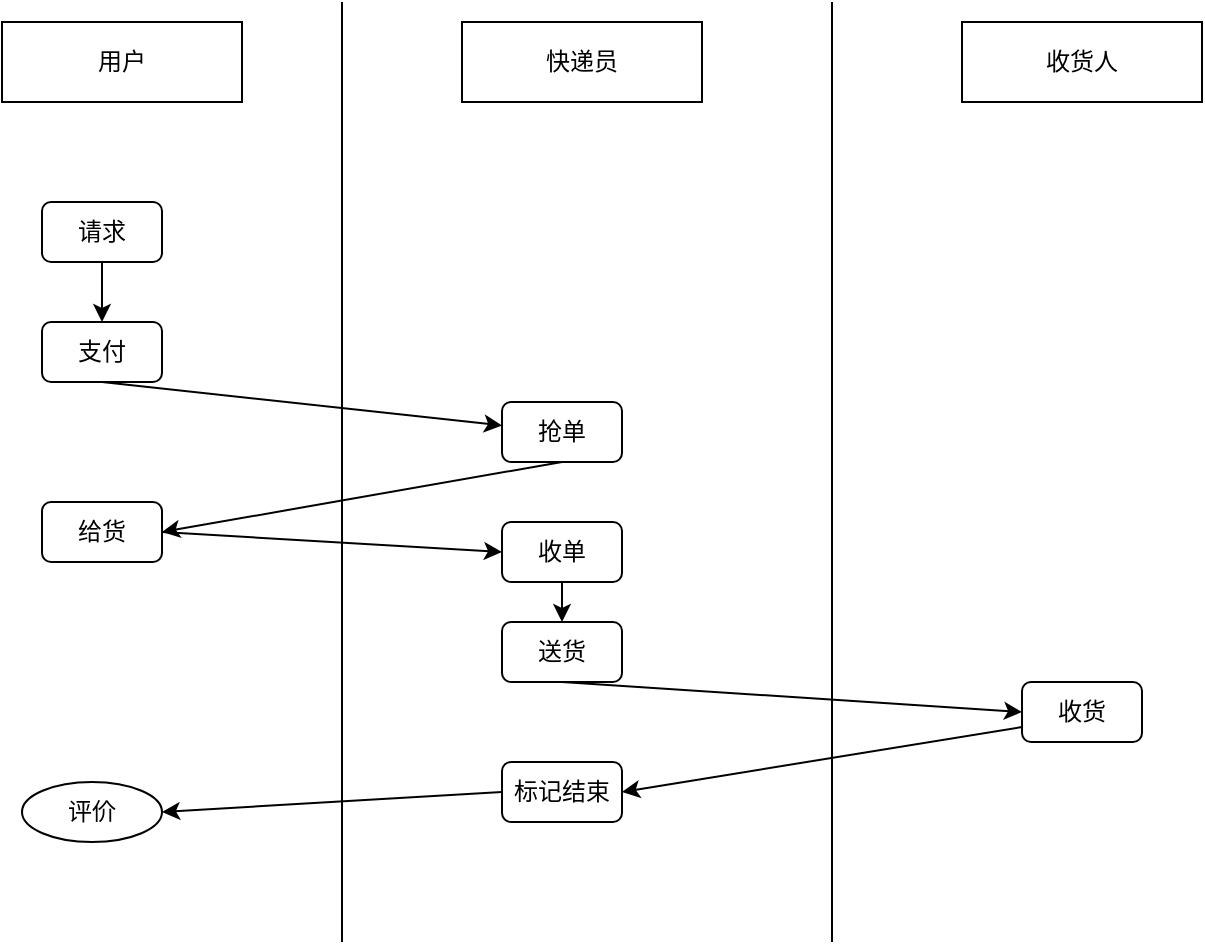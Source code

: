 <mxfile version="13.0.3" type="device"><diagram id="EGnuOIXw0KcWJVBLYDn9" name="Page-1"><mxGraphModel dx="911" dy="680" grid="1" gridSize="10" guides="1" tooltips="1" connect="1" arrows="1" fold="1" page="1" pageScale="1" pageWidth="1169" pageHeight="827" math="0" shadow="0"><root><mxCell id="0"/><mxCell id="1" parent="0"/><mxCell id="Yk7nSfBblC5qeRLSddik-2" value="用户" style="rounded=0;whiteSpace=wrap;html=1;" vertex="1" parent="1"><mxGeometry x="170" y="130" width="120" height="40" as="geometry"/></mxCell><mxCell id="Yk7nSfBblC5qeRLSddik-3" value="" style="endArrow=none;html=1;" edge="1" parent="1"><mxGeometry width="50" height="50" relative="1" as="geometry"><mxPoint x="340" y="590" as="sourcePoint"/><mxPoint x="340" y="120" as="targetPoint"/></mxGeometry></mxCell><mxCell id="Yk7nSfBblC5qeRLSddik-4" value="快递员" style="rounded=0;whiteSpace=wrap;html=1;" vertex="1" parent="1"><mxGeometry x="400" y="130" width="120" height="40" as="geometry"/></mxCell><mxCell id="Yk7nSfBblC5qeRLSddik-5" value="" style="endArrow=none;html=1;" edge="1" parent="1"><mxGeometry width="50" height="50" relative="1" as="geometry"><mxPoint x="585" y="590" as="sourcePoint"/><mxPoint x="585" y="120" as="targetPoint"/></mxGeometry></mxCell><mxCell id="Yk7nSfBblC5qeRLSddik-6" value="收货人" style="rounded=0;whiteSpace=wrap;html=1;" vertex="1" parent="1"><mxGeometry x="650" y="130" width="120" height="40" as="geometry"/></mxCell><mxCell id="Yk7nSfBblC5qeRLSddik-7" value="请求" style="rounded=1;whiteSpace=wrap;html=1;" vertex="1" parent="1"><mxGeometry x="190" y="220" width="60" height="30" as="geometry"/></mxCell><mxCell id="Yk7nSfBblC5qeRLSddik-8" value="支付" style="rounded=1;whiteSpace=wrap;html=1;" vertex="1" parent="1"><mxGeometry x="190" y="280" width="60" height="30" as="geometry"/></mxCell><mxCell id="Yk7nSfBblC5qeRLSddik-9" value="抢单" style="rounded=1;whiteSpace=wrap;html=1;" vertex="1" parent="1"><mxGeometry x="420" y="320" width="60" height="30" as="geometry"/></mxCell><mxCell id="Yk7nSfBblC5qeRLSddik-10" value="收单" style="rounded=1;whiteSpace=wrap;html=1;" vertex="1" parent="1"><mxGeometry x="420" y="380" width="60" height="30" as="geometry"/></mxCell><mxCell id="Yk7nSfBblC5qeRLSddik-11" value="送货" style="rounded=1;whiteSpace=wrap;html=1;" vertex="1" parent="1"><mxGeometry x="420" y="430" width="60" height="30" as="geometry"/></mxCell><mxCell id="Yk7nSfBblC5qeRLSddik-12" value="收货" style="rounded=1;whiteSpace=wrap;html=1;" vertex="1" parent="1"><mxGeometry x="680" y="460" width="60" height="30" as="geometry"/></mxCell><mxCell id="Yk7nSfBblC5qeRLSddik-13" value="评价" style="ellipse;whiteSpace=wrap;html=1;" vertex="1" parent="1"><mxGeometry x="180" y="510" width="70" height="30" as="geometry"/></mxCell><mxCell id="Yk7nSfBblC5qeRLSddik-14" value="" style="endArrow=classic;html=1;exitX=0.5;exitY=1;exitDx=0;exitDy=0;entryX=0.5;entryY=0;entryDx=0;entryDy=0;" edge="1" parent="1" source="Yk7nSfBblC5qeRLSddik-7" target="Yk7nSfBblC5qeRLSddik-8"><mxGeometry width="50" height="50" relative="1" as="geometry"><mxPoint x="390" y="490" as="sourcePoint"/><mxPoint x="440" y="440" as="targetPoint"/></mxGeometry></mxCell><mxCell id="Yk7nSfBblC5qeRLSddik-15" value="" style="endArrow=classic;html=1;exitX=0.5;exitY=1;exitDx=0;exitDy=0;" edge="1" parent="1" source="Yk7nSfBblC5qeRLSddik-8" target="Yk7nSfBblC5qeRLSddik-9"><mxGeometry width="50" height="50" relative="1" as="geometry"><mxPoint x="390" y="490" as="sourcePoint"/><mxPoint x="440" y="440" as="targetPoint"/></mxGeometry></mxCell><mxCell id="Yk7nSfBblC5qeRLSddik-16" value="" style="endArrow=classic;html=1;exitX=0.5;exitY=1;exitDx=0;exitDy=0;entryX=1;entryY=0.5;entryDx=0;entryDy=0;" edge="1" parent="1" source="Yk7nSfBblC5qeRLSddik-9" target="Yk7nSfBblC5qeRLSddik-17"><mxGeometry width="50" height="50" relative="1" as="geometry"><mxPoint x="390" y="490" as="sourcePoint"/><mxPoint x="240" y="380" as="targetPoint"/></mxGeometry></mxCell><mxCell id="Yk7nSfBblC5qeRLSddik-17" value="给货" style="rounded=1;whiteSpace=wrap;html=1;" vertex="1" parent="1"><mxGeometry x="190" y="370" width="60" height="30" as="geometry"/></mxCell><mxCell id="Yk7nSfBblC5qeRLSddik-18" value="" style="endArrow=classic;html=1;exitX=1;exitY=0.5;exitDx=0;exitDy=0;entryX=0;entryY=0.5;entryDx=0;entryDy=0;" edge="1" parent="1" source="Yk7nSfBblC5qeRLSddik-17" target="Yk7nSfBblC5qeRLSddik-10"><mxGeometry width="50" height="50" relative="1" as="geometry"><mxPoint x="390" y="490" as="sourcePoint"/><mxPoint x="440" y="440" as="targetPoint"/></mxGeometry></mxCell><mxCell id="Yk7nSfBblC5qeRLSddik-19" value="" style="endArrow=classic;html=1;exitX=0.5;exitY=1;exitDx=0;exitDy=0;entryX=0.5;entryY=0;entryDx=0;entryDy=0;" edge="1" parent="1" source="Yk7nSfBblC5qeRLSddik-10" target="Yk7nSfBblC5qeRLSddik-11"><mxGeometry width="50" height="50" relative="1" as="geometry"><mxPoint x="390" y="490" as="sourcePoint"/><mxPoint x="440" y="440" as="targetPoint"/></mxGeometry></mxCell><mxCell id="Yk7nSfBblC5qeRLSddik-20" value="" style="endArrow=classic;html=1;entryX=0;entryY=0.5;entryDx=0;entryDy=0;exitX=0.5;exitY=1;exitDx=0;exitDy=0;" edge="1" parent="1" source="Yk7nSfBblC5qeRLSddik-11" target="Yk7nSfBblC5qeRLSddik-12"><mxGeometry width="50" height="50" relative="1" as="geometry"><mxPoint x="390" y="490" as="sourcePoint"/><mxPoint x="440" y="440" as="targetPoint"/></mxGeometry></mxCell><mxCell id="Yk7nSfBblC5qeRLSddik-21" value="标记结束" style="rounded=1;whiteSpace=wrap;html=1;" vertex="1" parent="1"><mxGeometry x="420" y="500" width="60" height="30" as="geometry"/></mxCell><mxCell id="Yk7nSfBblC5qeRLSddik-22" value="" style="endArrow=classic;html=1;entryX=1;entryY=0.5;entryDx=0;entryDy=0;exitX=0;exitY=0.5;exitDx=0;exitDy=0;" edge="1" parent="1" source="Yk7nSfBblC5qeRLSddik-21" target="Yk7nSfBblC5qeRLSddik-13"><mxGeometry width="50" height="50" relative="1" as="geometry"><mxPoint x="390" y="490" as="sourcePoint"/><mxPoint x="440" y="440" as="targetPoint"/></mxGeometry></mxCell><mxCell id="Yk7nSfBblC5qeRLSddik-23" value="" style="endArrow=classic;html=1;entryX=1;entryY=0.5;entryDx=0;entryDy=0;exitX=0;exitY=0.75;exitDx=0;exitDy=0;" edge="1" parent="1" source="Yk7nSfBblC5qeRLSddik-12" target="Yk7nSfBblC5qeRLSddik-21"><mxGeometry width="50" height="50" relative="1" as="geometry"><mxPoint x="680" y="470" as="sourcePoint"/><mxPoint x="440" y="440" as="targetPoint"/></mxGeometry></mxCell></root></mxGraphModel></diagram></mxfile>